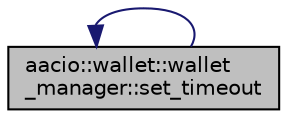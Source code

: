 digraph "aacio::wallet::wallet_manager::set_timeout"
{
  edge [fontname="Helvetica",fontsize="10",labelfontname="Helvetica",labelfontsize="10"];
  node [fontname="Helvetica",fontsize="10",shape=record];
  rankdir="LR";
  Node27 [label="aacio::wallet::wallet\l_manager::set_timeout",height=0.2,width=0.4,color="black", fillcolor="grey75", style="filled", fontcolor="black"];
  Node27 -> Node27 [dir="back",color="midnightblue",fontsize="10",style="solid",fontname="Helvetica"];
}
